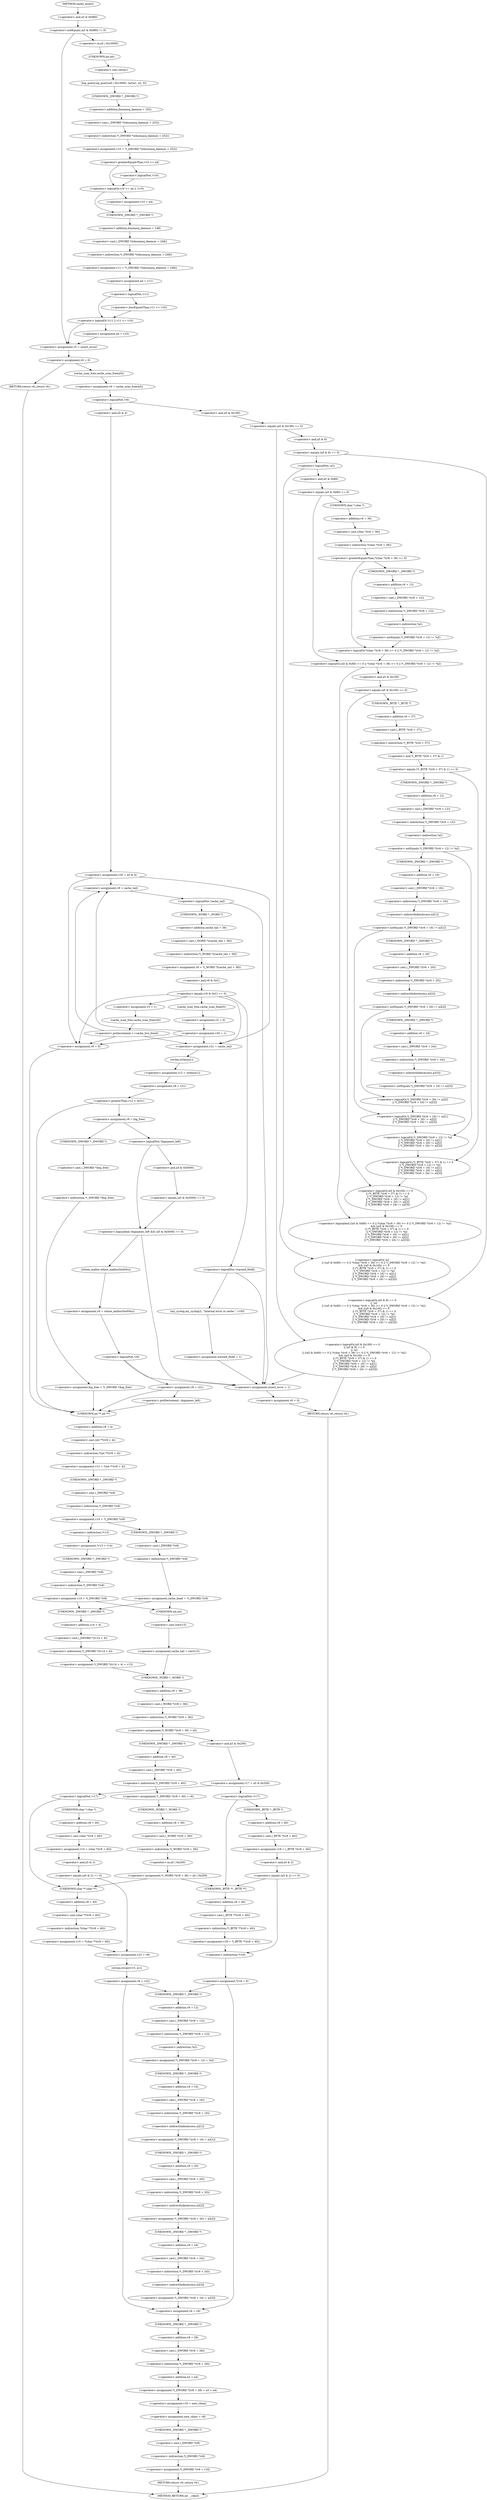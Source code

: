 digraph cache_insert {  
"1000143" [label = "(<operator>.notEquals,(a5 & 0x980) != 0)" ]
"1000144" [label = "(<operator>.and,a5 & 0x980)" ]
"1000149" [label = "(log_query,log_query(a5 | 0x10000, (int)a1, a2, 0))" ]
"1000150" [label = "(<operator>.or,a5 | 0x10000)" ]
"1000153" [label = "(<operator>.cast,(int)a1)" ]
"1000154" [label = "(UNKNOWN,int,int)" ]
"1000158" [label = "(<operator>.assignment,v10 = *(_DWORD *)(dnsmasq_daemon + 252))" ]
"1000160" [label = "(<operator>.indirection,*(_DWORD *)(dnsmasq_daemon + 252))" ]
"1000161" [label = "(<operator>.cast,(_DWORD *)(dnsmasq_daemon + 252))" ]
"1000162" [label = "(UNKNOWN,_DWORD *,_DWORD *)" ]
"1000163" [label = "(<operator>.addition,dnsmasq_daemon + 252)" ]
"1000167" [label = "(<operator>.logicalOr,v10 >= a4 || !v10)" ]
"1000168" [label = "(<operator>.greaterEqualsThan,v10 >= a4)" ]
"1000171" [label = "(<operator>.logicalNot,!v10)" ]
"1000173" [label = "(<operator>.assignment,v10 = a4)" ]
"1000176" [label = "(<operator>.assignment,v11 = *(_DWORD *)(dnsmasq_daemon + 248))" ]
"1000178" [label = "(<operator>.indirection,*(_DWORD *)(dnsmasq_daemon + 248))" ]
"1000179" [label = "(<operator>.cast,(_DWORD *)(dnsmasq_daemon + 248))" ]
"1000180" [label = "(UNKNOWN,_DWORD *,_DWORD *)" ]
"1000181" [label = "(<operator>.addition,dnsmasq_daemon + 248)" ]
"1000184" [label = "(<operator>.assignment,a4 = v11)" ]
"1000188" [label = "(<operator>.logicalOr,!v11 || v11 <= v10)" ]
"1000189" [label = "(<operator>.logicalNot,!v11)" ]
"1000191" [label = "(<operator>.lessEqualsThan,v11 <= v10)" ]
"1000194" [label = "(<operator>.assignment,a4 = v10)" ]
"1000197" [label = "(<operator>.assignment,v5 = insert_error)" ]
"1000200" [label = "(<operator>.assignment,v6 = 0)" ]
"1000205" [label = "(RETURN,return v6;,return v6;)" ]
"1000207" [label = "(<operator>.assignment,v6 = cache_scan_free(a5))" ]
"1000209" [label = "(cache_scan_free,cache_scan_free(a5))" ]
"1000212" [label = "(<operator>.logicalNot,!v6)" ]
"1000215" [label = "(<operator>.assignment,v20 = a5 & 4)" ]
"1000217" [label = "(<operator>.and,a5 & 4)" ]
"1000223" [label = "(<operator>.assignment,v8 = cache_tail)" ]
"1000227" [label = "(<operator>.logicalNot,!cache_tail)" ]
"1000230" [label = "(<operator>.assignment,v9 = *(_WORD *)(cache_tail + 36))" ]
"1000232" [label = "(<operator>.indirection,*(_WORD *)(cache_tail + 36))" ]
"1000233" [label = "(<operator>.cast,(_WORD *)(cache_tail + 36))" ]
"1000234" [label = "(UNKNOWN,_WORD *,_WORD *)" ]
"1000235" [label = "(<operator>.addition,cache_tail + 36)" ]
"1000239" [label = "(<operator>.equals,(v9 & 0xC) == 0)" ]
"1000240" [label = "(<operator>.and,v9 & 0xC)" ]
"1000249" [label = "(<operator>.logicalNot,!warned_8446)" ]
"1000252" [label = "(my_syslog,my_syslog(3, \"Internal error in cache.\", v19))" ]
"1000256" [label = "(<operator>.assignment,warned_8446 = 1)" ]
"1000263" [label = "(<operator>.assignment,v5 = 1)" ]
"1000266" [label = "(cache_scan_free,cache_scan_free(v9))" ]
"1000268" [label = "(<operator>.preIncrement,++cache_live_freed)" ]
"1000272" [label = "(cache_scan_free,cache_scan_free(0))" ]
"1000274" [label = "(<operator>.assignment,v5 = 0)" ]
"1000277" [label = "(<operator>.assignment,v20 = 1)" ]
"1000283" [label = "(<operator>.assignment,v21 = cache_tail)" ]
"1000286" [label = "(<operator>.assignment,v12 = strlen(a1))" ]
"1000288" [label = "(strlen,strlen(a1))" ]
"1000290" [label = "(<operator>.assignment,v8 = v21)" ]
"1000294" [label = "(<operator>.greaterThan,v12 > 0x31)" ]
"1000298" [label = "(<operator>.assignment,v6 = big_free)" ]
"1000304" [label = "(<operator>.assignment,big_free = *(_DWORD *)big_free)" ]
"1000306" [label = "(<operator>.indirection,*(_DWORD *)big_free)" ]
"1000307" [label = "(<operator>.cast,(_DWORD *)big_free)" ]
"1000308" [label = "(UNKNOWN,_DWORD *,_DWORD *)" ]
"1000313" [label = "(<operator>.logicalAnd,!bignames_left && (a5 & 0x5000) == 0)" ]
"1000314" [label = "(<operator>.logicalNot,!bignames_left)" ]
"1000316" [label = "(<operator>.equals,(a5 & 0x5000) == 0)" ]
"1000317" [label = "(<operator>.and,a5 & 0x5000)" ]
"1000322" [label = "(<operator>.assignment,v6 = whine_malloc(0x404u))" ]
"1000324" [label = "(whine_malloc,whine_malloc(0x404u))" ]
"1000327" [label = "(<operator>.logicalNot,!v6)" ]
"1000330" [label = "(<operator>.assignment,v8 = v21)" ]
"1000335" [label = "(<operator>.preDecrement,--bignames_left)" ]
"1000339" [label = "(<operator>.assignment,v6 = 0)" ]
"1000342" [label = "(<operator>.assignment,v13 = *(int **)(v8 + 4))" ]
"1000344" [label = "(<operator>.indirection,*(int **)(v8 + 4))" ]
"1000345" [label = "(<operator>.cast,(int **)(v8 + 4))" ]
"1000346" [label = "(UNKNOWN,int **,int **)" ]
"1000347" [label = "(<operator>.addition,v8 + 4)" ]
"1000350" [label = "(<operator>.assignment,v14 = *(_DWORD *)v8)" ]
"1000352" [label = "(<operator>.indirection,*(_DWORD *)v8)" ]
"1000353" [label = "(<operator>.cast,(_DWORD *)v8)" ]
"1000354" [label = "(UNKNOWN,_DWORD *,_DWORD *)" ]
"1000359" [label = "(<operator>.assignment,*v13 = v14)" ]
"1000360" [label = "(<operator>.indirection,*v13)" ]
"1000363" [label = "(<operator>.assignment,v14 = *(_DWORD *)v8)" ]
"1000365" [label = "(<operator>.indirection,*(_DWORD *)v8)" ]
"1000366" [label = "(<operator>.cast,(_DWORD *)v8)" ]
"1000367" [label = "(UNKNOWN,_DWORD *,_DWORD *)" ]
"1000371" [label = "(<operator>.assignment,cache_head = *(_DWORD *)v8)" ]
"1000373" [label = "(<operator>.indirection,*(_DWORD *)v8)" ]
"1000374" [label = "(<operator>.cast,(_DWORD *)v8)" ]
"1000375" [label = "(UNKNOWN,_DWORD *,_DWORD *)" ]
"1000379" [label = "(<operator>.assignment,*(_DWORD *)(v14 + 4) = v13)" ]
"1000380" [label = "(<operator>.indirection,*(_DWORD *)(v14 + 4))" ]
"1000381" [label = "(<operator>.cast,(_DWORD *)(v14 + 4))" ]
"1000382" [label = "(UNKNOWN,_DWORD *,_DWORD *)" ]
"1000383" [label = "(<operator>.addition,v14 + 4)" ]
"1000388" [label = "(<operator>.assignment,cache_tail = (int)v13)" ]
"1000390" [label = "(<operator>.cast,(int)v13)" ]
"1000391" [label = "(UNKNOWN,int,int)" ]
"1000393" [label = "(<operator>.assignment,*(_WORD *)(v8 + 36) = a5)" ]
"1000394" [label = "(<operator>.indirection,*(_WORD *)(v8 + 36))" ]
"1000395" [label = "(<operator>.cast,(_WORD *)(v8 + 36))" ]
"1000396" [label = "(UNKNOWN,_WORD *,_WORD *)" ]
"1000397" [label = "(<operator>.addition,v8 + 36)" ]
"1000404" [label = "(<operator>.assignment,*(_DWORD *)(v8 + 40) = v6)" ]
"1000405" [label = "(<operator>.indirection,*(_DWORD *)(v8 + 40))" ]
"1000406" [label = "(<operator>.cast,(_DWORD *)(v8 + 40))" ]
"1000407" [label = "(UNKNOWN,_DWORD *,_DWORD *)" ]
"1000408" [label = "(<operator>.addition,v8 + 40)" ]
"1000412" [label = "(<operator>.assignment,*(_WORD *)(v8 + 36) = a5 | 0x200)" ]
"1000413" [label = "(<operator>.indirection,*(_WORD *)(v8 + 36))" ]
"1000414" [label = "(<operator>.cast,(_WORD *)(v8 + 36))" ]
"1000415" [label = "(UNKNOWN,_WORD *,_WORD *)" ]
"1000416" [label = "(<operator>.addition,v8 + 36)" ]
"1000419" [label = "(<operator>.or,a5 | 0x200)" ]
"1000426" [label = "(<operator>.assignment,v15 = *(char **)(v8 + 40))" ]
"1000428" [label = "(<operator>.indirection,*(char **)(v8 + 40))" ]
"1000429" [label = "(<operator>.cast,(char **)(v8 + 40))" ]
"1000430" [label = "(UNKNOWN,char **,char **)" ]
"1000431" [label = "(<operator>.addition,v8 + 40)" ]
"1000435" [label = "(<operator>.assignment,v22 = v8)" ]
"1000438" [label = "(strcpy,strcpy(v15, a1))" ]
"1000441" [label = "(<operator>.assignment,v8 = v22)" ]
"1000448" [label = "(<operator>.assignment,*(_DWORD *)(v8 + 12) = *a2)" ]
"1000449" [label = "(<operator>.indirection,*(_DWORD *)(v8 + 12))" ]
"1000450" [label = "(<operator>.cast,(_DWORD *)(v8 + 12))" ]
"1000451" [label = "(UNKNOWN,_DWORD *,_DWORD *)" ]
"1000452" [label = "(<operator>.addition,v8 + 12)" ]
"1000455" [label = "(<operator>.indirection,*a2)" ]
"1000457" [label = "(<operator>.assignment,*(_DWORD *)(v8 + 16) = a2[1])" ]
"1000458" [label = "(<operator>.indirection,*(_DWORD *)(v8 + 16))" ]
"1000459" [label = "(<operator>.cast,(_DWORD *)(v8 + 16))" ]
"1000460" [label = "(UNKNOWN,_DWORD *,_DWORD *)" ]
"1000461" [label = "(<operator>.addition,v8 + 16)" ]
"1000464" [label = "(<operator>.indirectIndexAccess,a2[1])" ]
"1000467" [label = "(<operator>.assignment,*(_DWORD *)(v8 + 20) = a2[2])" ]
"1000468" [label = "(<operator>.indirection,*(_DWORD *)(v8 + 20))" ]
"1000469" [label = "(<operator>.cast,(_DWORD *)(v8 + 20))" ]
"1000470" [label = "(UNKNOWN,_DWORD *,_DWORD *)" ]
"1000471" [label = "(<operator>.addition,v8 + 20)" ]
"1000474" [label = "(<operator>.indirectIndexAccess,a2[2])" ]
"1000477" [label = "(<operator>.assignment,*(_DWORD *)(v8 + 24) = a2[3])" ]
"1000478" [label = "(<operator>.indirection,*(_DWORD *)(v8 + 24))" ]
"1000479" [label = "(<operator>.cast,(_DWORD *)(v8 + 24))" ]
"1000480" [label = "(UNKNOWN,_DWORD *,_DWORD *)" ]
"1000481" [label = "(<operator>.addition,v8 + 24)" ]
"1000484" [label = "(<operator>.indirectIndexAccess,a2[3])" ]
"1000487" [label = "(<operator>.assignment,v6 = v8)" ]
"1000490" [label = "(<operator>.assignment,*(_DWORD *)(v8 + 28) = a3 + a4)" ]
"1000491" [label = "(<operator>.indirection,*(_DWORD *)(v8 + 28))" ]
"1000492" [label = "(<operator>.cast,(_DWORD *)(v8 + 28))" ]
"1000493" [label = "(UNKNOWN,_DWORD *,_DWORD *)" ]
"1000494" [label = "(<operator>.addition,v8 + 28)" ]
"1000497" [label = "(<operator>.addition,a3 + a4)" ]
"1000500" [label = "(<operator>.assignment,v16 = new_chain)" ]
"1000503" [label = "(<operator>.assignment,new_chain = v8)" ]
"1000506" [label = "(<operator>.assignment,*(_DWORD *)v8 = v16)" ]
"1000507" [label = "(<operator>.indirection,*(_DWORD *)v8)" ]
"1000508" [label = "(<operator>.cast,(_DWORD *)v8)" ]
"1000509" [label = "(UNKNOWN,_DWORD *,_DWORD *)" ]
"1000512" [label = "(RETURN,return v6;,return v6;)" ]
"1000516" [label = "(<operator>.assignment,v17 = a5 & 0x200)" ]
"1000518" [label = "(<operator>.and,a5 & 0x200)" ]
"1000525" [label = "(<operator>.logicalNot,!v17)" ]
"1000528" [label = "(<operator>.assignment,v15 = (char *)(v8 + 40))" ]
"1000530" [label = "(<operator>.cast,(char *)(v8 + 40))" ]
"1000531" [label = "(UNKNOWN,char *,char *)" ]
"1000532" [label = "(<operator>.addition,v8 + 40)" ]
"1000536" [label = "(<operator>.equals,(a5 & 2) == 0)" ]
"1000537" [label = "(<operator>.and,a5 & 2)" ]
"1000544" [label = "(<operator>.logicalNot,!v17)" ]
"1000547" [label = "(<operator>.assignment,v18 = (_BYTE *)(v8 + 40))" ]
"1000549" [label = "(<operator>.cast,(_BYTE *)(v8 + 40))" ]
"1000550" [label = "(UNKNOWN,_BYTE *,_BYTE *)" ]
"1000551" [label = "(<operator>.addition,v8 + 40)" ]
"1000555" [label = "(<operator>.equals,(a5 & 2) == 0)" ]
"1000556" [label = "(<operator>.and,a5 & 2)" ]
"1000562" [label = "(<operator>.assignment,*v18 = 0)" ]
"1000563" [label = "(<operator>.indirection,*v18)" ]
"1000567" [label = "(<operator>.assignment,v18 = *(_BYTE **)(v8 + 40))" ]
"1000569" [label = "(<operator>.indirection,*(_BYTE **)(v8 + 40))" ]
"1000570" [label = "(<operator>.cast,(_BYTE **)(v8 + 40))" ]
"1000571" [label = "(UNKNOWN,_BYTE **,_BYTE **)" ]
"1000572" [label = "(<operator>.addition,v8 + 40)" ]
"1000577" [label = "(<operator>.logicalOr,(a5 & 0x180) == 0\n    || (a5 & 8) == 0\n    || !a2\n    || ((a5 & 0x80) == 0 || *(char *)(v6 + 36) >= 0 || *(_DWORD *)(v6 + 12) != *a2)\n    && ((a5 & 0x100) == 0\n     || (*(_BYTE *)(v6 + 37) & 1) == 0\n     || *(_DWORD *)(v6 + 12) != *a2\n     || *(_DWORD *)(v6 + 16) != a2[1]\n     || *(_DWORD *)(v6 + 20) != a2[2]\n     || *(_DWORD *)(v6 + 24) != a2[3]))" ]
"1000578" [label = "(<operator>.equals,(a5 & 0x180) == 0)" ]
"1000579" [label = "(<operator>.and,a5 & 0x180)" ]
"1000583" [label = "(<operator>.logicalOr,(a5 & 8) == 0\n    || !a2\n    || ((a5 & 0x80) == 0 || *(char *)(v6 + 36) >= 0 || *(_DWORD *)(v6 + 12) != *a2)\n    && ((a5 & 0x100) == 0\n     || (*(_BYTE *)(v6 + 37) & 1) == 0\n     || *(_DWORD *)(v6 + 12) != *a2\n     || *(_DWORD *)(v6 + 16) != a2[1]\n     || *(_DWORD *)(v6 + 20) != a2[2]\n     || *(_DWORD *)(v6 + 24) != a2[3]))" ]
"1000584" [label = "(<operator>.equals,(a5 & 8) == 0)" ]
"1000585" [label = "(<operator>.and,a5 & 8)" ]
"1000589" [label = "(<operator>.logicalOr,!a2\n    || ((a5 & 0x80) == 0 || *(char *)(v6 + 36) >= 0 || *(_DWORD *)(v6 + 12) != *a2)\n    && ((a5 & 0x100) == 0\n     || (*(_BYTE *)(v6 + 37) & 1) == 0\n     || *(_DWORD *)(v6 + 12) != *a2\n     || *(_DWORD *)(v6 + 16) != a2[1]\n     || *(_DWORD *)(v6 + 20) != a2[2]\n     || *(_DWORD *)(v6 + 24) != a2[3]))" ]
"1000590" [label = "(<operator>.logicalNot,!a2)" ]
"1000592" [label = "(<operator>.logicalAnd,((a5 & 0x80) == 0 || *(char *)(v6 + 36) >= 0 || *(_DWORD *)(v6 + 12) != *a2)\n    && ((a5 & 0x100) == 0\n     || (*(_BYTE *)(v6 + 37) & 1) == 0\n     || *(_DWORD *)(v6 + 12) != *a2\n     || *(_DWORD *)(v6 + 16) != a2[1]\n     || *(_DWORD *)(v6 + 20) != a2[2]\n     || *(_DWORD *)(v6 + 24) != a2[3]))" ]
"1000593" [label = "(<operator>.logicalOr,(a5 & 0x80) == 0 || *(char *)(v6 + 36) >= 0 || *(_DWORD *)(v6 + 12) != *a2)" ]
"1000594" [label = "(<operator>.equals,(a5 & 0x80) == 0)" ]
"1000595" [label = "(<operator>.and,a5 & 0x80)" ]
"1000599" [label = "(<operator>.logicalOr,*(char *)(v6 + 36) >= 0 || *(_DWORD *)(v6 + 12) != *a2)" ]
"1000600" [label = "(<operator>.greaterEqualsThan,*(char *)(v6 + 36) >= 0)" ]
"1000601" [label = "(<operator>.indirection,*(char *)(v6 + 36))" ]
"1000602" [label = "(<operator>.cast,(char *)(v6 + 36))" ]
"1000603" [label = "(UNKNOWN,char *,char *)" ]
"1000604" [label = "(<operator>.addition,v6 + 36)" ]
"1000608" [label = "(<operator>.notEquals,*(_DWORD *)(v6 + 12) != *a2)" ]
"1000609" [label = "(<operator>.indirection,*(_DWORD *)(v6 + 12))" ]
"1000610" [label = "(<operator>.cast,(_DWORD *)(v6 + 12))" ]
"1000611" [label = "(UNKNOWN,_DWORD *,_DWORD *)" ]
"1000612" [label = "(<operator>.addition,v6 + 12)" ]
"1000615" [label = "(<operator>.indirection,*a2)" ]
"1000617" [label = "(<operator>.logicalOr,(a5 & 0x100) == 0\n     || (*(_BYTE *)(v6 + 37) & 1) == 0\n     || *(_DWORD *)(v6 + 12) != *a2\n     || *(_DWORD *)(v6 + 16) != a2[1]\n     || *(_DWORD *)(v6 + 20) != a2[2]\n     || *(_DWORD *)(v6 + 24) != a2[3])" ]
"1000618" [label = "(<operator>.equals,(a5 & 0x100) == 0)" ]
"1000619" [label = "(<operator>.and,a5 & 0x100)" ]
"1000623" [label = "(<operator>.logicalOr,(*(_BYTE *)(v6 + 37) & 1) == 0\n     || *(_DWORD *)(v6 + 12) != *a2\n     || *(_DWORD *)(v6 + 16) != a2[1]\n     || *(_DWORD *)(v6 + 20) != a2[2]\n     || *(_DWORD *)(v6 + 24) != a2[3])" ]
"1000624" [label = "(<operator>.equals,(*(_BYTE *)(v6 + 37) & 1) == 0)" ]
"1000625" [label = "(<operator>.and,*(_BYTE *)(v6 + 37) & 1)" ]
"1000626" [label = "(<operator>.indirection,*(_BYTE *)(v6 + 37))" ]
"1000627" [label = "(<operator>.cast,(_BYTE *)(v6 + 37))" ]
"1000628" [label = "(UNKNOWN,_BYTE *,_BYTE *)" ]
"1000629" [label = "(<operator>.addition,v6 + 37)" ]
"1000634" [label = "(<operator>.logicalOr,*(_DWORD *)(v6 + 12) != *a2\n     || *(_DWORD *)(v6 + 16) != a2[1]\n     || *(_DWORD *)(v6 + 20) != a2[2]\n     || *(_DWORD *)(v6 + 24) != a2[3])" ]
"1000635" [label = "(<operator>.notEquals,*(_DWORD *)(v6 + 12) != *a2)" ]
"1000636" [label = "(<operator>.indirection,*(_DWORD *)(v6 + 12))" ]
"1000637" [label = "(<operator>.cast,(_DWORD *)(v6 + 12))" ]
"1000638" [label = "(UNKNOWN,_DWORD *,_DWORD *)" ]
"1000639" [label = "(<operator>.addition,v6 + 12)" ]
"1000642" [label = "(<operator>.indirection,*a2)" ]
"1000644" [label = "(<operator>.logicalOr,*(_DWORD *)(v6 + 16) != a2[1]\n     || *(_DWORD *)(v6 + 20) != a2[2]\n     || *(_DWORD *)(v6 + 24) != a2[3])" ]
"1000645" [label = "(<operator>.notEquals,*(_DWORD *)(v6 + 16) != a2[1])" ]
"1000646" [label = "(<operator>.indirection,*(_DWORD *)(v6 + 16))" ]
"1000647" [label = "(<operator>.cast,(_DWORD *)(v6 + 16))" ]
"1000648" [label = "(UNKNOWN,_DWORD *,_DWORD *)" ]
"1000649" [label = "(<operator>.addition,v6 + 16)" ]
"1000652" [label = "(<operator>.indirectIndexAccess,a2[1])" ]
"1000655" [label = "(<operator>.logicalOr,*(_DWORD *)(v6 + 20) != a2[2]\n     || *(_DWORD *)(v6 + 24) != a2[3])" ]
"1000656" [label = "(<operator>.notEquals,*(_DWORD *)(v6 + 20) != a2[2])" ]
"1000657" [label = "(<operator>.indirection,*(_DWORD *)(v6 + 20))" ]
"1000658" [label = "(<operator>.cast,(_DWORD *)(v6 + 20))" ]
"1000659" [label = "(UNKNOWN,_DWORD *,_DWORD *)" ]
"1000660" [label = "(<operator>.addition,v6 + 20)" ]
"1000663" [label = "(<operator>.indirectIndexAccess,a2[2])" ]
"1000666" [label = "(<operator>.notEquals,*(_DWORD *)(v6 + 24) != a2[3])" ]
"1000667" [label = "(<operator>.indirection,*(_DWORD *)(v6 + 24))" ]
"1000668" [label = "(<operator>.cast,(_DWORD *)(v6 + 24))" ]
"1000669" [label = "(UNKNOWN,_DWORD *,_DWORD *)" ]
"1000670" [label = "(<operator>.addition,v6 + 24)" ]
"1000673" [label = "(<operator>.indirectIndexAccess,a2[3])" ]
"1000678" [label = "(<operator>.assignment,insert_error = 1)" ]
"1000681" [label = "(<operator>.assignment,v6 = 0)" ]
"1000684" [label = "(RETURN,return v6;,return v6;)" ]
"1000118" [label = "(METHOD,cache_insert)" ]
"1000686" [label = "(METHOD_RETURN,int __cdecl)" ]
  "1000143" -> "1000150" 
  "1000143" -> "1000197" 
  "1000144" -> "1000143" 
  "1000149" -> "1000162" 
  "1000150" -> "1000154" 
  "1000153" -> "1000149" 
  "1000154" -> "1000153" 
  "1000158" -> "1000168" 
  "1000160" -> "1000158" 
  "1000161" -> "1000160" 
  "1000162" -> "1000163" 
  "1000163" -> "1000161" 
  "1000167" -> "1000173" 
  "1000167" -> "1000180" 
  "1000168" -> "1000167" 
  "1000168" -> "1000171" 
  "1000171" -> "1000167" 
  "1000173" -> "1000180" 
  "1000176" -> "1000184" 
  "1000178" -> "1000176" 
  "1000179" -> "1000178" 
  "1000180" -> "1000181" 
  "1000181" -> "1000179" 
  "1000184" -> "1000189" 
  "1000188" -> "1000194" 
  "1000188" -> "1000197" 
  "1000189" -> "1000188" 
  "1000189" -> "1000191" 
  "1000191" -> "1000188" 
  "1000194" -> "1000197" 
  "1000197" -> "1000200" 
  "1000200" -> "1000205" 
  "1000200" -> "1000209" 
  "1000205" -> "1000686" 
  "1000207" -> "1000212" 
  "1000209" -> "1000207" 
  "1000212" -> "1000217" 
  "1000212" -> "1000579" 
  "1000215" -> "1000223" 
  "1000215" -> "1000283" 
  "1000215" -> "1000339" 
  "1000217" -> "1000215" 
  "1000223" -> "1000227" 
  "1000227" -> "1000678" 
  "1000227" -> "1000234" 
  "1000230" -> "1000240" 
  "1000232" -> "1000230" 
  "1000233" -> "1000232" 
  "1000234" -> "1000235" 
  "1000235" -> "1000233" 
  "1000239" -> "1000283" 
  "1000239" -> "1000339" 
  "1000239" -> "1000249" 
  "1000239" -> "1000263" 
  "1000239" -> "1000272" 
  "1000240" -> "1000239" 
  "1000249" -> "1000252" 
  "1000249" -> "1000678" 
  "1000252" -> "1000256" 
  "1000256" -> "1000678" 
  "1000263" -> "1000266" 
  "1000266" -> "1000268" 
  "1000268" -> "1000223" 
  "1000268" -> "1000283" 
  "1000268" -> "1000339" 
  "1000272" -> "1000274" 
  "1000274" -> "1000277" 
  "1000277" -> "1000223" 
  "1000277" -> "1000283" 
  "1000277" -> "1000339" 
  "1000283" -> "1000288" 
  "1000286" -> "1000290" 
  "1000288" -> "1000286" 
  "1000290" -> "1000294" 
  "1000294" -> "1000298" 
  "1000294" -> "1000346" 
  "1000298" -> "1000308" 
  "1000298" -> "1000314" 
  "1000304" -> "1000346" 
  "1000306" -> "1000304" 
  "1000307" -> "1000306" 
  "1000308" -> "1000307" 
  "1000313" -> "1000678" 
  "1000313" -> "1000324" 
  "1000314" -> "1000313" 
  "1000314" -> "1000317" 
  "1000316" -> "1000313" 
  "1000317" -> "1000316" 
  "1000322" -> "1000327" 
  "1000324" -> "1000322" 
  "1000327" -> "1000678" 
  "1000327" -> "1000330" 
  "1000330" -> "1000335" 
  "1000330" -> "1000346" 
  "1000335" -> "1000346" 
  "1000339" -> "1000346" 
  "1000342" -> "1000354" 
  "1000344" -> "1000342" 
  "1000345" -> "1000344" 
  "1000346" -> "1000347" 
  "1000347" -> "1000345" 
  "1000350" -> "1000360" 
  "1000350" -> "1000375" 
  "1000352" -> "1000350" 
  "1000353" -> "1000352" 
  "1000354" -> "1000353" 
  "1000359" -> "1000367" 
  "1000360" -> "1000359" 
  "1000363" -> "1000382" 
  "1000363" -> "1000391" 
  "1000365" -> "1000363" 
  "1000366" -> "1000365" 
  "1000367" -> "1000366" 
  "1000371" -> "1000382" 
  "1000371" -> "1000391" 
  "1000373" -> "1000371" 
  "1000374" -> "1000373" 
  "1000375" -> "1000374" 
  "1000379" -> "1000396" 
  "1000380" -> "1000379" 
  "1000381" -> "1000380" 
  "1000382" -> "1000383" 
  "1000383" -> "1000381" 
  "1000388" -> "1000396" 
  "1000390" -> "1000388" 
  "1000391" -> "1000390" 
  "1000393" -> "1000407" 
  "1000393" -> "1000518" 
  "1000394" -> "1000393" 
  "1000395" -> "1000394" 
  "1000396" -> "1000397" 
  "1000397" -> "1000395" 
  "1000404" -> "1000415" 
  "1000405" -> "1000404" 
  "1000406" -> "1000405" 
  "1000407" -> "1000408" 
  "1000408" -> "1000406" 
  "1000412" -> "1000430" 
  "1000412" -> "1000571" 
  "1000413" -> "1000419" 
  "1000414" -> "1000413" 
  "1000415" -> "1000416" 
  "1000416" -> "1000414" 
  "1000419" -> "1000412" 
  "1000426" -> "1000435" 
  "1000428" -> "1000426" 
  "1000429" -> "1000428" 
  "1000430" -> "1000431" 
  "1000431" -> "1000429" 
  "1000435" -> "1000438" 
  "1000438" -> "1000441" 
  "1000441" -> "1000451" 
  "1000441" -> "1000487" 
  "1000448" -> "1000460" 
  "1000449" -> "1000455" 
  "1000450" -> "1000449" 
  "1000451" -> "1000452" 
  "1000452" -> "1000450" 
  "1000455" -> "1000448" 
  "1000457" -> "1000470" 
  "1000458" -> "1000464" 
  "1000459" -> "1000458" 
  "1000460" -> "1000461" 
  "1000461" -> "1000459" 
  "1000464" -> "1000457" 
  "1000467" -> "1000480" 
  "1000468" -> "1000474" 
  "1000469" -> "1000468" 
  "1000470" -> "1000471" 
  "1000471" -> "1000469" 
  "1000474" -> "1000467" 
  "1000477" -> "1000487" 
  "1000478" -> "1000484" 
  "1000479" -> "1000478" 
  "1000480" -> "1000481" 
  "1000481" -> "1000479" 
  "1000484" -> "1000477" 
  "1000487" -> "1000493" 
  "1000490" -> "1000500" 
  "1000491" -> "1000497" 
  "1000492" -> "1000491" 
  "1000493" -> "1000494" 
  "1000494" -> "1000492" 
  "1000497" -> "1000490" 
  "1000500" -> "1000503" 
  "1000503" -> "1000509" 
  "1000506" -> "1000512" 
  "1000507" -> "1000506" 
  "1000508" -> "1000507" 
  "1000509" -> "1000508" 
  "1000512" -> "1000686" 
  "1000516" -> "1000525" 
  "1000516" -> "1000544" 
  "1000518" -> "1000516" 
  "1000525" -> "1000531" 
  "1000525" -> "1000430" 
  "1000528" -> "1000537" 
  "1000530" -> "1000528" 
  "1000531" -> "1000532" 
  "1000532" -> "1000530" 
  "1000536" -> "1000435" 
  "1000536" -> "1000430" 
  "1000537" -> "1000536" 
  "1000544" -> "1000550" 
  "1000544" -> "1000571" 
  "1000547" -> "1000556" 
  "1000549" -> "1000547" 
  "1000550" -> "1000551" 
  "1000551" -> "1000549" 
  "1000555" -> "1000563" 
  "1000555" -> "1000571" 
  "1000556" -> "1000555" 
  "1000562" -> "1000451" 
  "1000562" -> "1000487" 
  "1000563" -> "1000562" 
  "1000567" -> "1000563" 
  "1000569" -> "1000567" 
  "1000570" -> "1000569" 
  "1000571" -> "1000572" 
  "1000572" -> "1000570" 
  "1000577" -> "1000678" 
  "1000577" -> "1000684" 
  "1000578" -> "1000577" 
  "1000578" -> "1000585" 
  "1000579" -> "1000578" 
  "1000583" -> "1000577" 
  "1000584" -> "1000583" 
  "1000584" -> "1000590" 
  "1000585" -> "1000584" 
  "1000589" -> "1000583" 
  "1000590" -> "1000589" 
  "1000590" -> "1000595" 
  "1000592" -> "1000589" 
  "1000593" -> "1000592" 
  "1000593" -> "1000619" 
  "1000594" -> "1000603" 
  "1000594" -> "1000593" 
  "1000595" -> "1000594" 
  "1000599" -> "1000593" 
  "1000600" -> "1000611" 
  "1000600" -> "1000599" 
  "1000601" -> "1000600" 
  "1000602" -> "1000601" 
  "1000603" -> "1000604" 
  "1000604" -> "1000602" 
  "1000608" -> "1000599" 
  "1000609" -> "1000615" 
  "1000610" -> "1000609" 
  "1000611" -> "1000612" 
  "1000612" -> "1000610" 
  "1000615" -> "1000608" 
  "1000617" -> "1000592" 
  "1000618" -> "1000628" 
  "1000618" -> "1000617" 
  "1000619" -> "1000618" 
  "1000623" -> "1000617" 
  "1000624" -> "1000638" 
  "1000624" -> "1000623" 
  "1000625" -> "1000624" 
  "1000626" -> "1000625" 
  "1000627" -> "1000626" 
  "1000628" -> "1000629" 
  "1000629" -> "1000627" 
  "1000634" -> "1000623" 
  "1000635" -> "1000648" 
  "1000635" -> "1000634" 
  "1000636" -> "1000642" 
  "1000637" -> "1000636" 
  "1000638" -> "1000639" 
  "1000639" -> "1000637" 
  "1000642" -> "1000635" 
  "1000644" -> "1000634" 
  "1000645" -> "1000659" 
  "1000645" -> "1000644" 
  "1000646" -> "1000652" 
  "1000647" -> "1000646" 
  "1000648" -> "1000649" 
  "1000649" -> "1000647" 
  "1000652" -> "1000645" 
  "1000655" -> "1000644" 
  "1000656" -> "1000669" 
  "1000656" -> "1000655" 
  "1000657" -> "1000663" 
  "1000658" -> "1000657" 
  "1000659" -> "1000660" 
  "1000660" -> "1000658" 
  "1000663" -> "1000656" 
  "1000666" -> "1000655" 
  "1000667" -> "1000673" 
  "1000668" -> "1000667" 
  "1000669" -> "1000670" 
  "1000670" -> "1000668" 
  "1000673" -> "1000666" 
  "1000678" -> "1000681" 
  "1000681" -> "1000684" 
  "1000684" -> "1000686" 
  "1000118" -> "1000144" 
}
